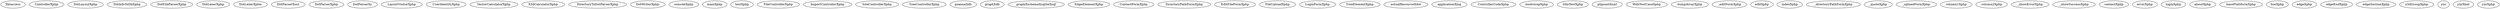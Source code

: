 digraph G {
Xhtaccess;
subgraph components {
ControllerXphp;
DotLayoutXphp;
subgraph dotToX {
DotInfoToDbXphp;
subgraph fileParser {
DotFileParserXphp;
DotLexerXphp;
DotLexerXplex;
DotParserXout;
DotParserXphp;
DotParserXy;
}
}
LayoutVisitorXphp;
UserIdentityXphp;
VectorCalculatorXphp;
X3dCalculatorXphp;
subgraph xToDot {
DirectoryToDotParserXphp;
DotWriterXphp;
}
}
subgraph config {
consoleXphp;
mainXphp;
testXphp;
}
subgraph controllers {
FileControllerXphp;
ImportControllerXphp;
SiteControllerXphp;
TreeControllerXphp;
}
subgraph data {
goannaXdb;
graphXdb;
graphXschemaXsqliteXsql;
}
subgraph models {
EdgeElementXphp;
subgraph forms {
ContactFormXphp;
DirectoryPathFormXphp;
EditFileFormXphp;
FileUploadXphp;
LoginFormXphp;
}
TreeElementXphp;
}
subgraph runtime {
actualResourceXdot;
applicationXlog;
subgraph giiX1X1X10 {
ControllerCodeXphp;
}
}
subgraph tests {
bootstrapXphp;
subgraph functional {
SiteTestXphp;
}
phpunitXxml;
WebTestCaseXphp;
}
subgraph views {
dumpArrayXphp;
subgraph file {
_editFormXphp;
editXphp;
indexXphp;
}
subgraph import {
_directoryPathFormXphp;
_quoteXphp;
_uploadFormXphp;
indexXphp;
}
subgraph layouts {
column1Xphp;
column2Xphp;
mainXphp;
}
subgraph main {
_showErrorXphp;
_showSuccessXphp;
}
subgraph site {
contactXphp;
errorXphp;
indexXphp;
loginXphp;
subgraph pages {
aboutXphp;
}
}
subgraph tree {
indexXphp;
subgraph shapes {
basePlattformXphp;
boxXphp;
edgeXphp;
edgeEndXphp;
edgeSectionXphp;
}
x3dGroupXphp;
}
}
yiic;
yiicXbat;
yiicXphp;
}
